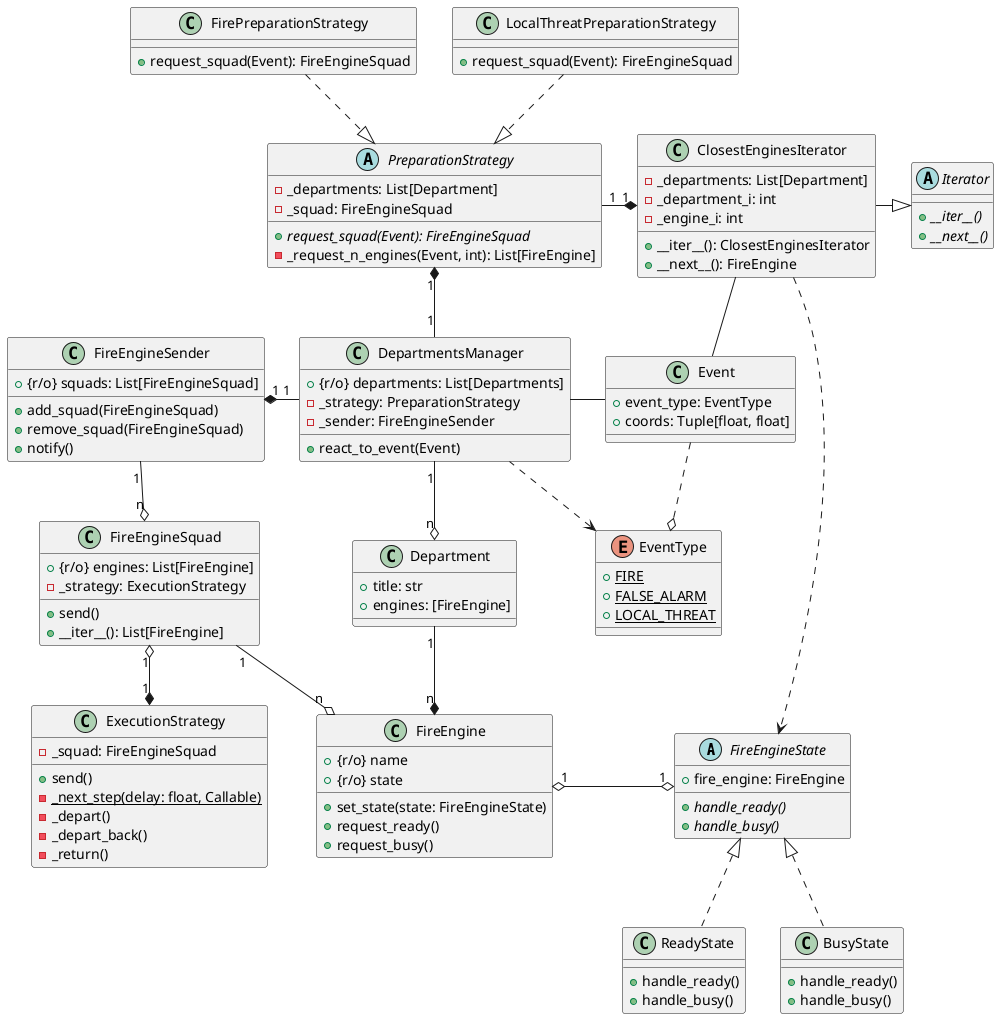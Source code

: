 @startuml

abstract class FireEngineState {
    + fire_engine: FireEngine
    + {abstract} handle_ready()
    + {abstract} handle_busy()
}
class ReadyState {
    + handle_ready()
    + handle_busy()
}
class BusyState {
    + handle_ready()
    + handle_busy()
}
ReadyState .u-|> FireEngineState
BusyState .u-|> FireEngineState

class FireEngine {
    + {r/o} name
    + {r/o} state
    + set_state(state: FireEngineState)
    + request_ready()
    + request_busy()
}
FireEngine "1" o-r-o "1" FireEngineState

class FireEngineSquad {
    + {r/o} engines: List[FireEngine]
    - _strategy: ExecutionStrategy
    + send()
    + __iter__(): List[FireEngine]
}
FireEngineSquad "1" --o "n" FireEngine
FireEngineSquad "1" o--* "1" ExecutionStrategy


enum EventType {
    + {static} FIRE
    + {static} FALSE_ALARM
    + {static} LOCAL_THREAT
}
class Event {
    + event_type: EventType
    + coords: Tuple[float, float]
}
Event .d-o EventType

class Department {
    + title: str
    + engines: [FireEngine]
}
abstract class Iterator {
    + {abstract} __iter__()
    + {abstract} __next__()
}
class ClosestEnginesIterator {
    - _departments: List[Department]
    - _department_i: int
    - _engine_i: int
    + __iter__(): ClosestEnginesIterator
    + __next__(): FireEngine
}
ClosestEnginesIterator --r|> Iterator
ClosestEnginesIterator -- Event
ClosestEnginesIterator .-> FireEngineState

Department "1" --* "n" FireEngine

abstract class PreparationStrategy {
    - _departments: List[Department]
    - _squad: FireEngineSquad
    + {abstract}  request_squad(Event): FireEngineSquad
    - _request_n_engines(Event, int): List[FireEngine]
}
PreparationStrategy "1" -r-* "1" ClosestEnginesIterator
class FirePreparationStrategy {
    + request_squad(Event): FireEngineSquad
}
class LocalThreatPreparationStrategy {
    + request_squad(Event): FireEngineSquad
}
FirePreparationStrategy .d-|> PreparationStrategy
LocalThreatPreparationStrategy .d-|> PreparationStrategy

class ExecutionStrategy {
    - _squad: FireEngineSquad
    + send()
    - {static} _next_step(delay: float, Callable)
    - _depart()
    - _depart_back()
    - _return()
}


class DepartmentsManager {
    + {r/o} departments: List[Departments]
    - _strategy: PreparationStrategy
    - _sender: FireEngineSender
    + react_to_event(Event)
}
DepartmentsManager "1" -u-* "1" PreparationStrategy
DepartmentsManager -r- Event
DepartmentsManager .l-> EventType
DepartmentsManager "1" --o "n" Department


class FireEngineSender {
    + {r/o} squads: List[FireEngineSquad]
    + add_squad(FireEngineSquad)
    + remove_squad(FireEngineSquad)
    + notify()
}
DepartmentsManager "1" -l-* "1" FireEngineSender
FireEngineSender "1" -d-o "n" FireEngineSquad

@enduml